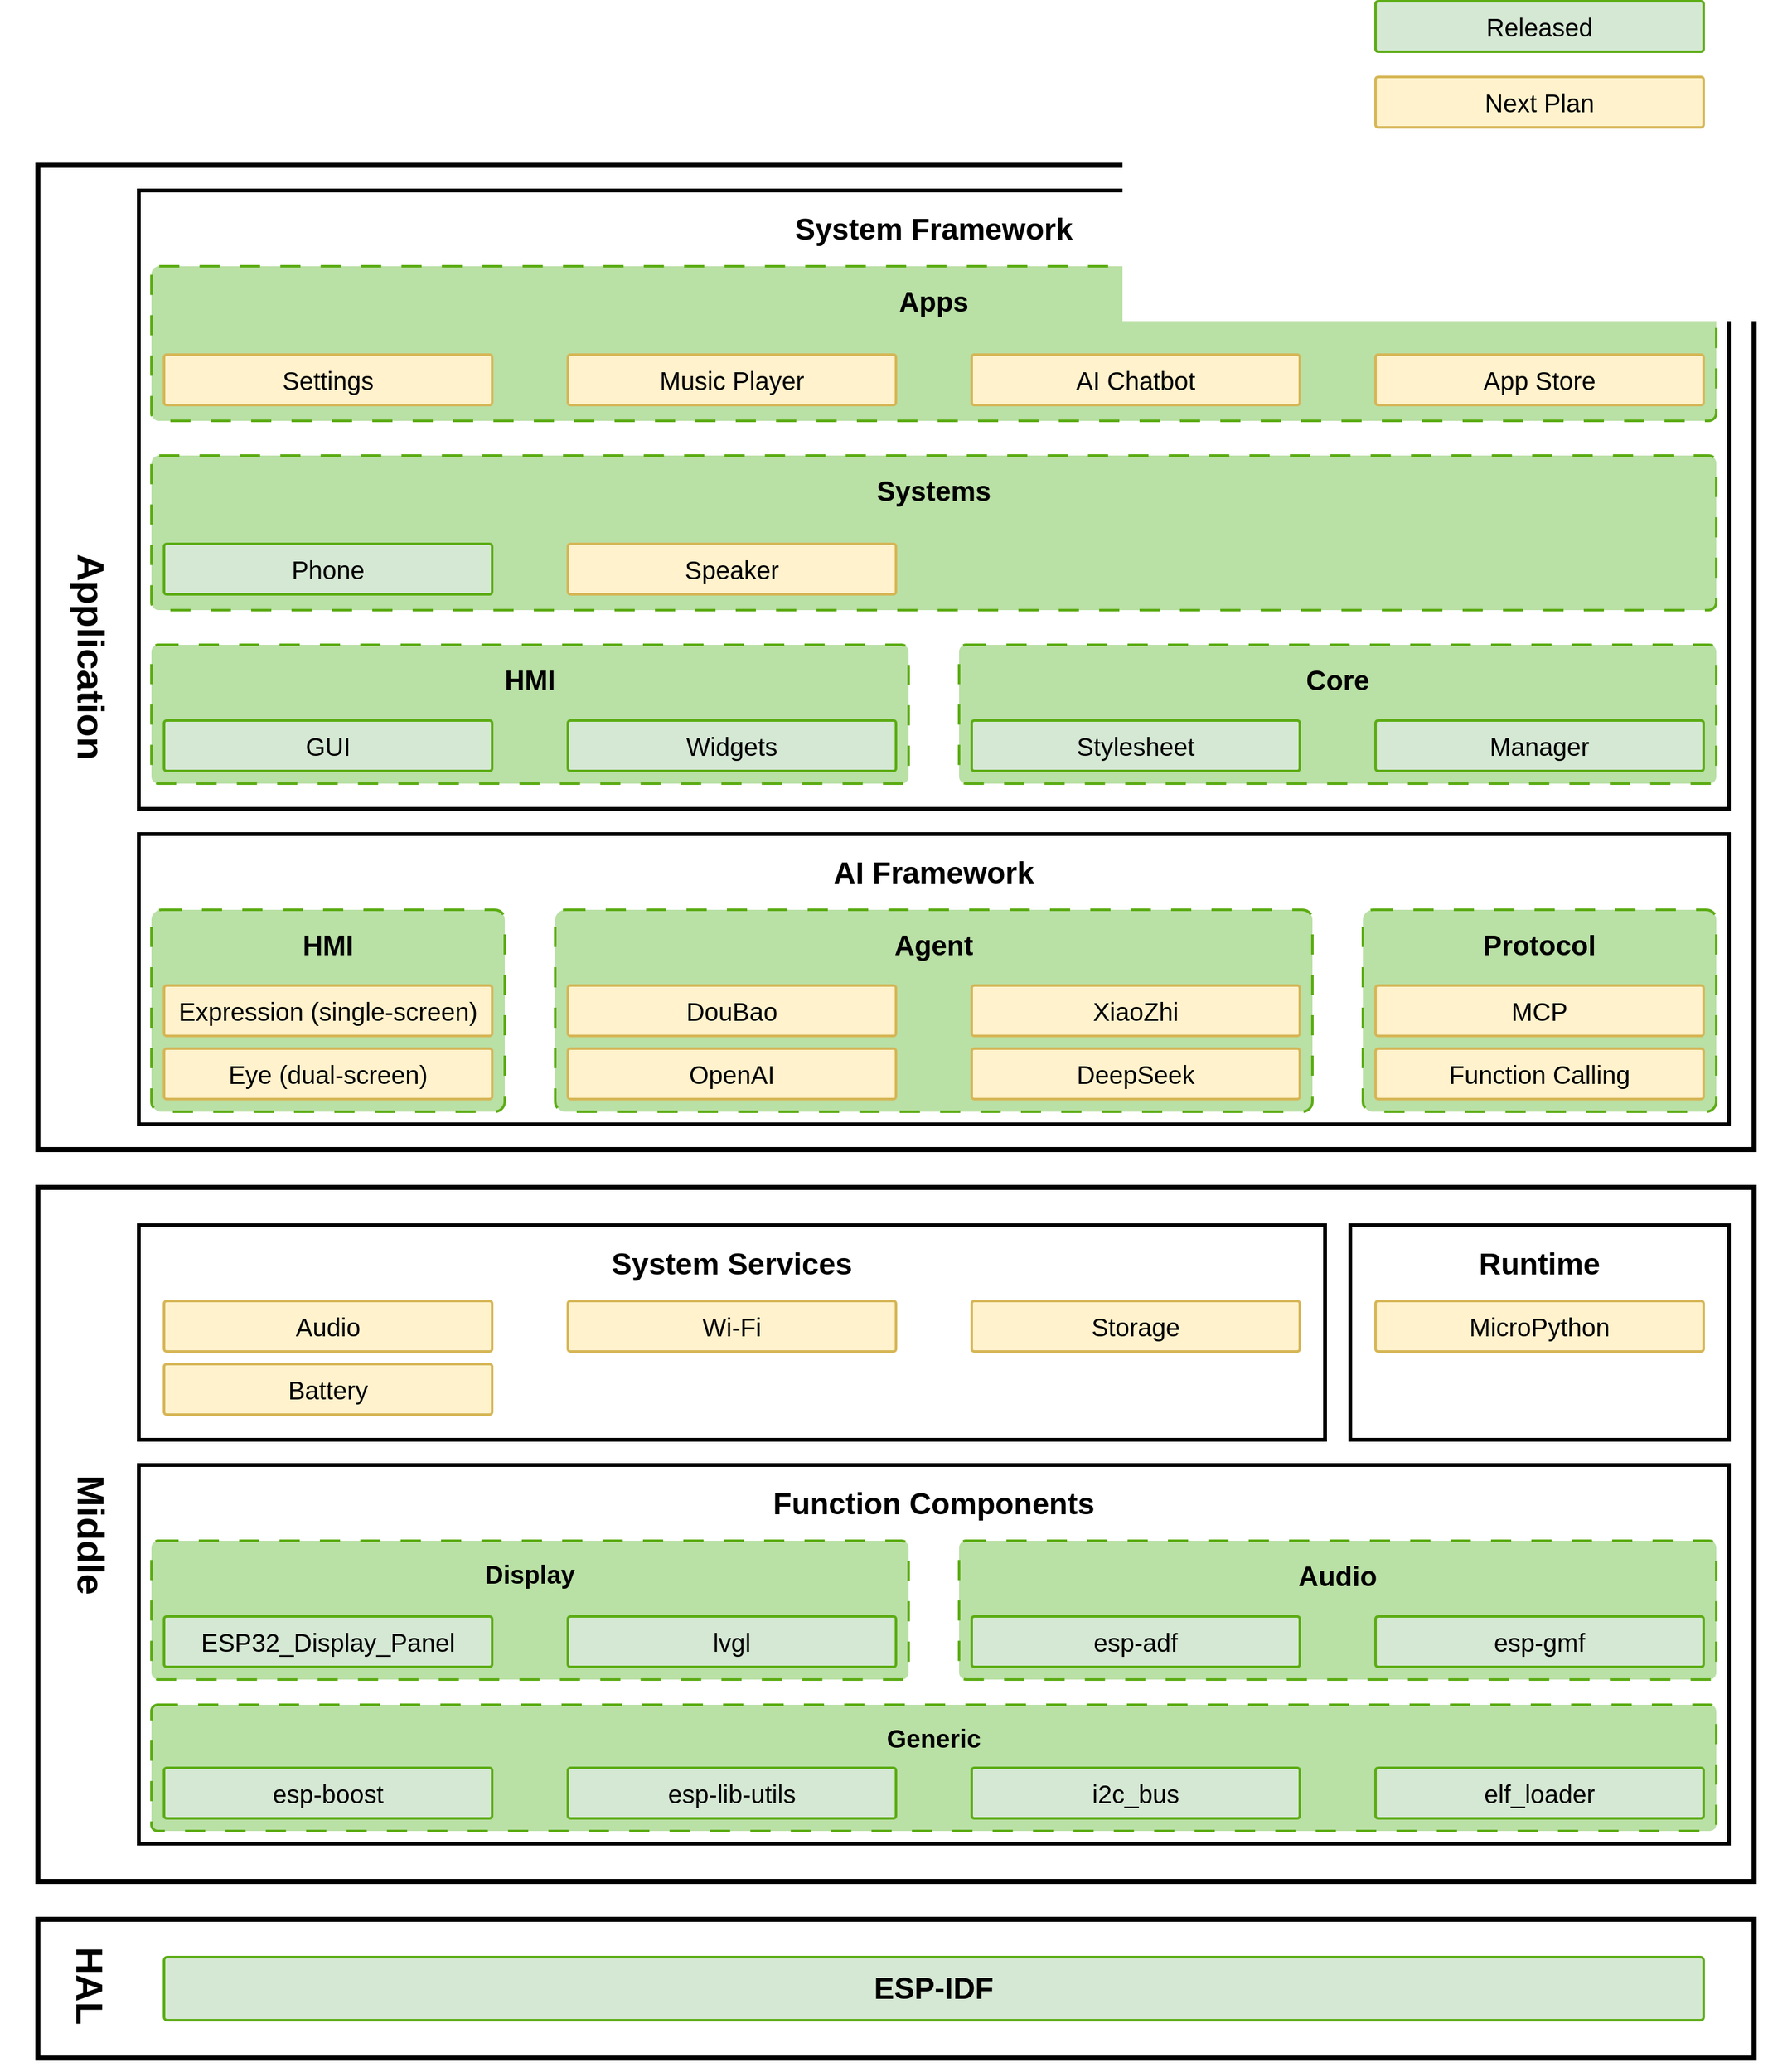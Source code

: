 <mxfile version="23.1.5" type="device">
  <diagram id="80t9Ax6jirF8QMyXpd1n" name="Page-1">
    <mxGraphModel dx="4891" dy="2951" grid="1" gridSize="10" guides="1" tooltips="1" connect="1" arrows="1" fold="1" page="1" pageScale="1" pageWidth="850" pageHeight="1100" background="#ffffff" math="0" shadow="0">
      <root>
        <mxCell id="0" />
        <mxCell id="1" parent="0" />
        <mxCell id="_iRPsOzuPPhbrUhyf3Lp-11" value="" style="rounded=0;whiteSpace=wrap;html=1;labelBackgroundColor=none;fillColor=#FFFFFF;strokeColor=none;fontSize=14;verticalAlign=top;strokeWidth=4;fontColor=#000000;" parent="1" vertex="1">
          <mxGeometry x="-890" y="-310" width="1400" height="1520" as="geometry" />
        </mxCell>
        <mxCell id="nlhZzg6PouGO4Sy4rYgc-251" value="" style="rounded=0;whiteSpace=wrap;html=1;labelBackgroundColor=none;fillColor=none;strokeColor=#000000;fontSize=14;verticalAlign=top;strokeWidth=4;fontColor=#000000;" parent="1" vertex="1">
          <mxGeometry x="-860" y="-300" width="1360" height="780" as="geometry" />
        </mxCell>
        <mxCell id="nlhZzg6PouGO4Sy4rYgc-273" value="&lt;font style=&quot;font-size: 24px;&quot;&gt;&lt;b style=&quot;line-height: 200%;&quot;&gt;System Framework&lt;/b&gt;&lt;/font&gt;" style="rounded=1;whiteSpace=wrap;html=1;verticalAlign=top;fillColor=none;strokeColor=#000000;fontColor=#000000;fontSize=14;gradientColor=none;arcSize=0;strokeWidth=3;movable=1;resizable=1;rotatable=1;deletable=1;editable=1;connectable=1;" parent="1" vertex="1">
          <mxGeometry x="-780" y="-280" width="1260" height="490" as="geometry" />
        </mxCell>
        <mxCell id="710Pk3v53D4QEI-GGBDA-26" value="&lt;font style=&quot;font-size: 24px;&quot;&gt;&lt;b style=&quot;line-height: 200%;&quot;&gt;AI Framework&lt;/b&gt;&lt;/font&gt;" style="rounded=1;whiteSpace=wrap;html=1;verticalAlign=top;fillColor=none;strokeColor=#000000;fontColor=#000000;fontSize=14;gradientColor=none;arcSize=0;strokeWidth=3;movable=1;resizable=1;rotatable=1;deletable=1;editable=1;connectable=1;" parent="1" vertex="1">
          <mxGeometry x="-780" y="230" width="1260" height="230" as="geometry" />
        </mxCell>
        <mxCell id="710Pk3v53D4QEI-GGBDA-27" value="&lt;b style=&quot;&quot;&gt;&lt;font style=&quot;font-size: 22px; line-height: 200%;&quot;&gt;HMI&lt;/font&gt;&lt;/b&gt;" style="rounded=1;whiteSpace=wrap;html=1;verticalAlign=top;fillColor=#B9E0A5;strokeColor=#5CAC14;fontColor=#000000;fontSize=14;gradientColor=none;arcSize=5;strokeWidth=2;movable=1;resizable=1;rotatable=1;deletable=1;editable=1;connectable=1;dashed=1;dashPattern=8 8;" parent="1" vertex="1">
          <mxGeometry x="-770" y="290" width="280" height="160" as="geometry" />
        </mxCell>
        <mxCell id="710Pk3v53D4QEI-GGBDA-5" value="&lt;span style=&quot;font-size: 20px;&quot;&gt;Eye (dual-screen)&lt;/span&gt;" style="rounded=1;whiteSpace=wrap;html=1;verticalAlign=middle;fillColor=#fff2cc;strokeColor=#d6b656;fontSize=14;arcSize=5;strokeWidth=2;movable=1;resizable=1;rotatable=1;deletable=1;editable=1;connectable=1;" parent="1" vertex="1">
          <mxGeometry x="-760" y="400" width="260" height="40" as="geometry" />
        </mxCell>
        <mxCell id="710Pk3v53D4QEI-GGBDA-28" value="&lt;span style=&quot;border-color: var(--border-color);&quot;&gt;&lt;font style=&quot;font-size: 20px;&quot;&gt;Expression (single-screen)&lt;/font&gt;&lt;/span&gt;" style="rounded=1;whiteSpace=wrap;html=1;verticalAlign=middle;fillColor=#fff2cc;strokeColor=#d6b656;fontSize=14;arcSize=5;strokeWidth=2;movable=1;resizable=1;rotatable=1;deletable=1;editable=1;connectable=1;" parent="1" vertex="1">
          <mxGeometry x="-760" y="350" width="260" height="40" as="geometry" />
        </mxCell>
        <mxCell id="710Pk3v53D4QEI-GGBDA-31" value="&lt;b style=&quot;&quot;&gt;&lt;font style=&quot;font-size: 22px; line-height: 200%;&quot;&gt;Agent&lt;/font&gt;&lt;/b&gt;" style="rounded=1;whiteSpace=wrap;html=1;verticalAlign=top;fillColor=#B9E0A5;strokeColor=#5CAC14;fontColor=#000000;fontSize=14;gradientColor=none;arcSize=5;strokeWidth=2;movable=1;resizable=1;rotatable=1;deletable=1;editable=1;connectable=1;dashed=1;dashPattern=8 8;" parent="1" vertex="1">
          <mxGeometry x="-450" y="290" width="600" height="160" as="geometry" />
        </mxCell>
        <mxCell id="710Pk3v53D4QEI-GGBDA-6" value="&lt;span style=&quot;border-color: var(--border-color);&quot;&gt;&lt;font style=&quot;font-size: 20px;&quot;&gt;XiaoZhi&lt;/font&gt;&lt;/span&gt;" style="rounded=1;whiteSpace=wrap;html=1;verticalAlign=middle;fillColor=#fff2cc;strokeColor=#d6b656;fontSize=14;arcSize=5;strokeWidth=2;movable=1;resizable=1;rotatable=1;deletable=1;editable=1;connectable=1;" parent="1" vertex="1">
          <mxGeometry x="-120" y="350" width="260" height="40" as="geometry" />
        </mxCell>
        <mxCell id="710Pk3v53D4QEI-GGBDA-32" value="&lt;span style=&quot;border-color: var(--border-color);&quot;&gt;&lt;font style=&quot;font-size: 20px;&quot;&gt;OpenAI&lt;/font&gt;&lt;/span&gt;" style="rounded=1;whiteSpace=wrap;html=1;verticalAlign=middle;fillColor=#fff2cc;strokeColor=#d6b656;fontSize=14;arcSize=5;strokeWidth=2;movable=1;resizable=1;rotatable=1;deletable=1;editable=1;connectable=1;" parent="1" vertex="1">
          <mxGeometry x="-440" y="400" width="260" height="40" as="geometry" />
        </mxCell>
        <mxCell id="710Pk3v53D4QEI-GGBDA-33" value="&lt;span style=&quot;border-color: var(--border-color);&quot;&gt;&lt;font style=&quot;font-size: 20px;&quot;&gt;DouBao&lt;/font&gt;&lt;/span&gt;" style="rounded=1;whiteSpace=wrap;html=1;verticalAlign=middle;fillColor=#fff2cc;strokeColor=#d6b656;fontSize=14;arcSize=5;strokeWidth=2;movable=1;resizable=1;rotatable=1;deletable=1;editable=1;connectable=1;" parent="1" vertex="1">
          <mxGeometry x="-440" y="350" width="260" height="40" as="geometry" />
        </mxCell>
        <mxCell id="710Pk3v53D4QEI-GGBDA-34" value="&lt;span style=&quot;border-color: var(--border-color);&quot;&gt;&lt;font style=&quot;font-size: 20px;&quot;&gt;DeepSeek&lt;/font&gt;&lt;/span&gt;" style="rounded=1;whiteSpace=wrap;html=1;verticalAlign=middle;fillColor=#fff2cc;strokeColor=#d6b656;fontSize=14;arcSize=5;strokeWidth=2;movable=1;resizable=1;rotatable=1;deletable=1;editable=1;connectable=1;" parent="1" vertex="1">
          <mxGeometry x="-120" y="400" width="260" height="40" as="geometry" />
        </mxCell>
        <mxCell id="710Pk3v53D4QEI-GGBDA-41" value="&lt;b style=&quot;&quot;&gt;&lt;font style=&quot;font-size: 22px; line-height: 200%;&quot;&gt;Protocol&lt;/font&gt;&lt;/b&gt;" style="rounded=1;whiteSpace=wrap;html=1;verticalAlign=top;fillColor=#B9E0A5;strokeColor=#5CAC14;fontColor=#000000;fontSize=14;gradientColor=none;arcSize=5;strokeWidth=2;movable=1;resizable=1;rotatable=1;deletable=1;editable=1;connectable=1;dashed=1;dashPattern=8 8;" parent="1" vertex="1">
          <mxGeometry x="190" y="290" width="280" height="160" as="geometry" />
        </mxCell>
        <mxCell id="710Pk3v53D4QEI-GGBDA-36" value="&lt;span style=&quot;font-size: 20px;&quot;&gt;MCP&lt;/span&gt;" style="rounded=1;whiteSpace=wrap;html=1;verticalAlign=middle;fillColor=#fff2cc;strokeColor=#d6b656;fontSize=14;arcSize=5;strokeWidth=2;movable=1;resizable=1;rotatable=1;deletable=1;editable=1;connectable=1;" parent="1" vertex="1">
          <mxGeometry x="200" y="350" width="260" height="40" as="geometry" />
        </mxCell>
        <mxCell id="8DI0xaA_69hcsIyqS8gW-1" value="&lt;span style=&quot;font-size: 20px;&quot;&gt;Function Calling&lt;/span&gt;" style="rounded=1;whiteSpace=wrap;html=1;verticalAlign=middle;fillColor=#fff2cc;strokeColor=#d6b656;fontSize=14;arcSize=5;strokeWidth=2;movable=1;resizable=1;rotatable=1;deletable=1;editable=1;connectable=1;" parent="1" vertex="1">
          <mxGeometry x="200" y="400" width="260" height="40" as="geometry" />
        </mxCell>
        <mxCell id="8DI0xaA_69hcsIyqS8gW-6" value="&lt;b style=&quot;&quot;&gt;&lt;font style=&quot;font-size: 22px; line-height: 200%;&quot;&gt;Systems&lt;/font&gt;&lt;/b&gt;" style="rounded=1;whiteSpace=wrap;html=1;verticalAlign=top;fillColor=#B9E0A5;strokeColor=#5CAC14;fontColor=#000000;fontSize=14;gradientColor=none;arcSize=5;strokeWidth=2;movable=1;resizable=1;rotatable=1;deletable=1;editable=1;connectable=1;dashed=1;dashPattern=8 8;" parent="1" vertex="1">
          <mxGeometry x="-770" y="-70" width="1240" height="122.5" as="geometry" />
        </mxCell>
        <mxCell id="8DI0xaA_69hcsIyqS8gW-7" value="&lt;font&gt;&lt;span style=&quot;font-size: 20px;&quot;&gt;Phone&lt;/span&gt;&lt;/font&gt;" style="rounded=1;whiteSpace=wrap;html=1;verticalAlign=middle;fillColor=#D5E8D4;strokeColor=#5CAC14;fontColor=#000000;fontSize=14;gradientColor=none;arcSize=5;strokeWidth=2;movable=1;resizable=1;rotatable=1;deletable=1;editable=1;connectable=1;flipH=0;" parent="1" vertex="1">
          <mxGeometry x="-760" width="260" height="40" as="geometry" />
        </mxCell>
        <mxCell id="8DI0xaA_69hcsIyqS8gW-9" value="&lt;span style=&quot;border-color: var(--border-color);&quot;&gt;&lt;font style=&quot;font-size: 20px;&quot;&gt;Speaker&lt;/font&gt;&lt;/span&gt;" style="rounded=1;whiteSpace=wrap;html=1;verticalAlign=middle;fillColor=#fff2cc;strokeColor=#d6b656;fontSize=14;arcSize=5;strokeWidth=2;movable=1;resizable=1;rotatable=1;deletable=1;editable=1;connectable=1;" parent="1" vertex="1">
          <mxGeometry x="-440" width="260" height="40" as="geometry" />
        </mxCell>
        <mxCell id="8DI0xaA_69hcsIyqS8gW-18" value="&lt;b style=&quot;&quot;&gt;&lt;font style=&quot;font-size: 22px; line-height: 200%;&quot;&gt;HMI&lt;/font&gt;&lt;/b&gt;" style="rounded=1;whiteSpace=wrap;html=1;verticalAlign=top;fillColor=#B9E0A5;strokeColor=#5CAC14;fontColor=#000000;fontSize=14;gradientColor=none;arcSize=5;strokeWidth=2;movable=1;resizable=1;rotatable=1;deletable=1;editable=1;connectable=1;dashed=1;dashPattern=8 8;" parent="1" vertex="1">
          <mxGeometry x="-770" y="80" width="600" height="110" as="geometry" />
        </mxCell>
        <mxCell id="nlhZzg6PouGO4Sy4rYgc-274" value="&lt;span style=&quot;border-color: var(--border-color);&quot;&gt;&lt;font style=&quot;font-size: 20px;&quot;&gt;GUI&lt;/font&gt;&lt;/span&gt;" style="rounded=1;whiteSpace=wrap;html=1;verticalAlign=middle;fillColor=#D5E8D4;strokeColor=#5CAC14;fontColor=#000000;fontSize=14;gradientColor=none;arcSize=5;strokeWidth=2;movable=1;resizable=1;rotatable=1;deletable=1;editable=1;connectable=1;flipH=0;" parent="1" vertex="1">
          <mxGeometry x="-760" y="140" width="260" height="40" as="geometry" />
        </mxCell>
        <mxCell id="8DI0xaA_69hcsIyqS8gW-19" value="&lt;b style=&quot;&quot;&gt;&lt;font style=&quot;font-size: 22px; line-height: 200%;&quot;&gt;Core&lt;/font&gt;&lt;/b&gt;" style="rounded=1;whiteSpace=wrap;html=1;verticalAlign=top;fillColor=#B9E0A5;strokeColor=#5CAC14;fontColor=#000000;fontSize=14;gradientColor=none;arcSize=5;strokeWidth=2;movable=1;resizable=1;rotatable=1;deletable=1;editable=1;connectable=1;dashed=1;dashPattern=8 8;" parent="1" vertex="1">
          <mxGeometry x="-130" y="80" width="600" height="110" as="geometry" />
        </mxCell>
        <mxCell id="8DI0xaA_69hcsIyqS8gW-21" value="&lt;b style=&quot;&quot;&gt;&lt;font style=&quot;font-size: 22px; line-height: 200%;&quot;&gt;Apps&lt;/font&gt;&lt;/b&gt;" style="rounded=1;whiteSpace=wrap;html=1;verticalAlign=top;fillColor=#B9E0A5;strokeColor=#5CAC14;fontColor=#000000;fontSize=14;gradientColor=none;arcSize=5;strokeWidth=2;movable=1;resizable=1;rotatable=1;deletable=1;editable=1;connectable=1;dashed=1;dashPattern=8 8;" parent="1" vertex="1">
          <mxGeometry x="-770" y="-220" width="1240" height="122.5" as="geometry" />
        </mxCell>
        <mxCell id="8DI0xaA_69hcsIyqS8gW-11" value="&lt;font&gt;&lt;span style=&quot;font-size: 20px;&quot;&gt;Settings&lt;/span&gt;&lt;/font&gt;" style="rounded=1;whiteSpace=wrap;html=1;verticalAlign=middle;fillColor=#fff2cc;strokeColor=#d6b656;fontSize=14;arcSize=5;strokeWidth=2;movable=1;resizable=1;rotatable=1;deletable=1;editable=1;connectable=1;flipH=0;" parent="1" vertex="1">
          <mxGeometry x="-760" y="-150" width="260" height="40" as="geometry" />
        </mxCell>
        <mxCell id="8DI0xaA_69hcsIyqS8gW-12" value="&lt;font&gt;&lt;span style=&quot;font-size: 20px;&quot;&gt;Music Player&lt;/span&gt;&lt;/font&gt;" style="rounded=1;whiteSpace=wrap;html=1;verticalAlign=middle;fillColor=#fff2cc;strokeColor=#d6b656;fontSize=14;arcSize=5;strokeWidth=2;movable=1;resizable=1;rotatable=1;deletable=1;editable=1;connectable=1;flipH=0;" parent="1" vertex="1">
          <mxGeometry x="-440" y="-150" width="260" height="40" as="geometry" />
        </mxCell>
        <mxCell id="8DI0xaA_69hcsIyqS8gW-13" value="&lt;font&gt;&lt;span style=&quot;font-size: 20px;&quot;&gt;AI Chatbot&lt;/span&gt;&lt;/font&gt;" style="rounded=1;whiteSpace=wrap;html=1;verticalAlign=middle;fillColor=#fff2cc;strokeColor=#d6b656;fontSize=14;arcSize=5;strokeWidth=2;movable=1;resizable=1;rotatable=1;deletable=1;editable=1;connectable=1;flipH=0;" parent="1" vertex="1">
          <mxGeometry x="-120" y="-150" width="260" height="40" as="geometry" />
        </mxCell>
        <mxCell id="8DI0xaA_69hcsIyqS8gW-23" value="&lt;span style=&quot;border-color: var(--border-color);&quot;&gt;&lt;font style=&quot;font-size: 20px;&quot;&gt;App Store&lt;/font&gt;&lt;/span&gt;" style="rounded=1;whiteSpace=wrap;html=1;verticalAlign=middle;fillColor=#fff2cc;strokeColor=#d6b656;fontSize=14;arcSize=5;strokeWidth=2;movable=1;resizable=1;rotatable=1;deletable=1;editable=1;connectable=1;" parent="1" vertex="1">
          <mxGeometry x="200" y="-150" width="260" height="40" as="geometry" />
        </mxCell>
        <mxCell id="nlhZzg6PouGO4Sy4rYgc-280" value="&lt;font&gt;&lt;span style=&quot;font-size: 20px;&quot;&gt;Stylesheet&lt;/span&gt;&lt;/font&gt;" style="rounded=1;whiteSpace=wrap;html=1;verticalAlign=middle;fillColor=#D5E8D4;strokeColor=#5CAC14;fontColor=#000000;fontSize=14;gradientColor=none;arcSize=5;strokeWidth=2;movable=1;resizable=1;rotatable=1;deletable=1;editable=1;connectable=1;flipH=0;" parent="1" vertex="1">
          <mxGeometry x="-120" y="140" width="260" height="40" as="geometry" />
        </mxCell>
        <mxCell id="8DI0xaA_69hcsIyqS8gW-4" value="&lt;font&gt;&lt;span style=&quot;font-size: 20px;&quot;&gt;Manager&lt;/span&gt;&lt;/font&gt;" style="rounded=1;whiteSpace=wrap;html=1;verticalAlign=middle;fillColor=#D5E8D4;strokeColor=#5CAC14;fontColor=#000000;fontSize=14;gradientColor=none;arcSize=5;strokeWidth=2;movable=1;resizable=1;rotatable=1;deletable=1;editable=1;connectable=1;flipH=0;" parent="1" vertex="1">
          <mxGeometry x="200" y="140" width="260" height="40" as="geometry" />
        </mxCell>
        <mxCell id="8DI0xaA_69hcsIyqS8gW-24" value="&lt;span style=&quot;border-color: var(--border-color);&quot;&gt;&lt;font style=&quot;font-size: 20px;&quot;&gt;Widgets&lt;/font&gt;&lt;/span&gt;" style="rounded=1;whiteSpace=wrap;html=1;verticalAlign=middle;fillColor=#D5E8D4;strokeColor=#5CAC14;fontColor=#000000;fontSize=14;gradientColor=none;arcSize=5;strokeWidth=2;movable=1;resizable=1;rotatable=1;deletable=1;editable=1;connectable=1;flipH=0;" parent="1" vertex="1">
          <mxGeometry x="-440" y="140" width="260" height="40" as="geometry" />
        </mxCell>
        <mxCell id="ny3xyXWDapjyTS64ruTN-247" value="" style="rounded=0;whiteSpace=wrap;html=1;labelBackgroundColor=none;fillColor=none;strokeColor=#000000;fontSize=14;verticalAlign=top;fontColor=#000000;strokeWidth=4;" parent="1" vertex="1">
          <mxGeometry x="-860" y="510" width="1360" height="550" as="geometry" />
        </mxCell>
        <mxCell id="nlhZzg6PouGO4Sy4rYgc-244" value="&lt;b style=&quot;&quot;&gt;&lt;font style=&quot;font-size: 24px; line-height: 200%;&quot;&gt;Function Components&lt;/font&gt;&lt;/b&gt;" style="rounded=1;whiteSpace=wrap;html=1;verticalAlign=top;fillColor=none;strokeColor=#000000;fontColor=#000000;fontSize=14;gradientColor=none;arcSize=0;strokeWidth=3;movable=1;resizable=1;rotatable=1;deletable=1;editable=1;connectable=1;" parent="1" vertex="1">
          <mxGeometry x="-780" y="730" width="1260" height="300" as="geometry" />
        </mxCell>
        <mxCell id="710Pk3v53D4QEI-GGBDA-23" value="&lt;b style=&quot;&quot;&gt;&lt;font style=&quot;font-size: 20px; line-height: 200%;&quot;&gt;Generic&lt;/font&gt;&lt;/b&gt;" style="rounded=1;whiteSpace=wrap;html=1;verticalAlign=top;fillColor=#B9E0A5;strokeColor=#5CAC14;fontColor=#000000;fontSize=14;gradientColor=none;arcSize=5;strokeWidth=2;movable=1;resizable=1;rotatable=1;deletable=1;editable=1;connectable=1;dashed=1;dashPattern=8 8;" parent="1" vertex="1">
          <mxGeometry x="-770" y="920" width="1240" height="100" as="geometry" />
        </mxCell>
        <mxCell id="710Pk3v53D4QEI-GGBDA-13" value="&lt;b style=&quot;&quot;&gt;&lt;font style=&quot;font-size: 20px; line-height: 200%;&quot;&gt;Display&lt;/font&gt;&lt;/b&gt;" style="rounded=1;whiteSpace=wrap;html=1;verticalAlign=top;fillColor=#B9E0A5;strokeColor=#5CAC14;fontColor=#000000;fontSize=14;gradientColor=none;arcSize=5;strokeWidth=2;movable=1;resizable=1;rotatable=1;deletable=1;editable=1;connectable=1;dashed=1;dashPattern=8 8;" parent="1" vertex="1">
          <mxGeometry x="-770" y="790" width="600" height="110" as="geometry" />
        </mxCell>
        <mxCell id="nlhZzg6PouGO4Sy4rYgc-245" value="&lt;span style=&quot;border-color: var(--border-color);&quot;&gt;&lt;font style=&quot;font-size: 20px;&quot;&gt;elf_loader&lt;/font&gt;&lt;/span&gt;" style="rounded=1;whiteSpace=wrap;html=1;verticalAlign=middle;fillColor=#D5E8D4;strokeColor=#5CAC14;fontColor=#000000;fontSize=14;gradientColor=none;arcSize=5;strokeWidth=2;movable=1;resizable=1;rotatable=1;deletable=1;editable=1;connectable=1;flipH=1;" parent="1" vertex="1">
          <mxGeometry x="200" y="970" width="260" height="40" as="geometry" />
        </mxCell>
        <mxCell id="nlhZzg6PouGO4Sy4rYgc-246" value="&lt;font&gt;&lt;span style=&quot;font-size: 20px;&quot;&gt;i2c_bus&lt;/span&gt;&lt;/font&gt;" style="rounded=1;whiteSpace=wrap;html=1;verticalAlign=middle;fillColor=#D5E8D4;strokeColor=#5CAC14;fontColor=#000000;fontSize=14;gradientColor=none;arcSize=5;strokeWidth=2;movable=1;resizable=1;rotatable=1;deletable=1;editable=1;connectable=1;flipH=1;" parent="1" vertex="1">
          <mxGeometry x="-120" y="970" width="260" height="40" as="geometry" />
        </mxCell>
        <mxCell id="nlhZzg6PouGO4Sy4rYgc-264" value="&lt;font style=&quot;font-size: 24px;&quot;&gt;&lt;b style=&quot;line-height: 200%;&quot;&gt;System Services&lt;/b&gt;&lt;/font&gt;" style="rounded=1;whiteSpace=wrap;html=1;verticalAlign=top;fillColor=none;strokeColor=#000000;fontColor=#000000;fontSize=14;gradientColor=none;arcSize=0;strokeWidth=3;movable=1;resizable=1;rotatable=1;deletable=1;editable=1;connectable=1;" parent="1" vertex="1">
          <mxGeometry x="-780" y="540" width="940" height="170" as="geometry" />
        </mxCell>
        <mxCell id="nlhZzg6PouGO4Sy4rYgc-267" value="&lt;span style=&quot;border-color: var(--border-color);&quot;&gt;&lt;font style=&quot;font-size: 20px;&quot;&gt;Audio&lt;/font&gt;&lt;/span&gt;" style="rounded=1;whiteSpace=wrap;html=1;verticalAlign=middle;fillColor=#fff2cc;strokeColor=#d6b656;fontSize=14;arcSize=5;strokeWidth=2;movable=1;resizable=1;rotatable=1;deletable=1;editable=1;connectable=1;" parent="1" vertex="1">
          <mxGeometry x="-760" y="600" width="260" height="40" as="geometry" />
        </mxCell>
        <mxCell id="nlhZzg6PouGO4Sy4rYgc-282" value="&lt;font&gt;&lt;span style=&quot;font-size: 20px;&quot;&gt;Storage&lt;/span&gt;&lt;/font&gt;" style="rounded=1;whiteSpace=wrap;html=1;verticalAlign=middle;fillColor=#fff2cc;strokeColor=#d6b656;fontSize=14;arcSize=5;strokeWidth=2;movable=1;resizable=1;rotatable=1;deletable=1;editable=1;connectable=1;" parent="1" vertex="1">
          <mxGeometry x="-120" y="600" width="260" height="40" as="geometry" />
        </mxCell>
        <mxCell id="nlhZzg6PouGO4Sy4rYgc-285" value="&lt;span style=&quot;border-color: var(--border-color);&quot;&gt;&lt;font style=&quot;font-size: 20px;&quot;&gt;Wi-Fi&lt;/font&gt;&lt;/span&gt;" style="rounded=1;whiteSpace=wrap;html=1;verticalAlign=middle;fillColor=#fff2cc;strokeColor=#d6b656;fontSize=14;arcSize=5;strokeWidth=2;movable=1;resizable=1;rotatable=1;deletable=1;editable=1;connectable=1;" parent="1" vertex="1">
          <mxGeometry x="-440" y="600" width="260" height="40" as="geometry" />
        </mxCell>
        <mxCell id="ny3xyXWDapjyTS64ruTN-248" value="&lt;span style=&quot;border-color: var(--border-color);&quot;&gt;&lt;font style=&quot;font-size: 20px;&quot;&gt;esp-boost&lt;/font&gt;&lt;/span&gt;" style="rounded=1;whiteSpace=wrap;html=1;verticalAlign=middle;fillColor=#D5E8D4;strokeColor=#5CAC14;fontColor=#000000;fontSize=14;gradientColor=none;arcSize=5;strokeWidth=2;movable=1;resizable=1;rotatable=1;deletable=1;editable=1;connectable=1;flipH=1;" parent="1" vertex="1">
          <mxGeometry x="-760" y="970" width="260" height="40" as="geometry" />
        </mxCell>
        <mxCell id="nlhZzg6PouGO4Sy4rYgc-240" value="&lt;span style=&quot;border-color: var(--border-color);&quot;&gt;&lt;font style=&quot;font-size: 20px;&quot;&gt;esp-lib-utils&lt;/font&gt;&lt;/span&gt;" style="rounded=1;whiteSpace=wrap;html=1;verticalAlign=middle;fillColor=#D5E8D4;strokeColor=#5CAC14;fontColor=#000000;fontSize=14;gradientColor=none;arcSize=5;strokeWidth=2;movable=1;resizable=1;rotatable=1;deletable=1;editable=1;connectable=1;flipH=1;" parent="1" vertex="1">
          <mxGeometry x="-440" y="970" width="260" height="40" as="geometry" />
        </mxCell>
        <mxCell id="710Pk3v53D4QEI-GGBDA-3" value="&lt;span style=&quot;border-color: var(--border-color);&quot;&gt;&lt;font style=&quot;font-size: 20px;&quot;&gt;ESP32_Display_Panel&lt;/font&gt;&lt;/span&gt;" style="rounded=1;whiteSpace=wrap;html=1;verticalAlign=middle;fillColor=#D5E8D4;strokeColor=#5CAC14;fontColor=#000000;fontSize=14;gradientColor=none;arcSize=5;strokeWidth=2;movable=1;resizable=1;rotatable=1;deletable=1;editable=1;connectable=1;" parent="1" vertex="1">
          <mxGeometry x="-760" y="850" width="260" height="40" as="geometry" />
        </mxCell>
        <mxCell id="nlhZzg6PouGO4Sy4rYgc-231" value="&lt;span style=&quot;border-color: var(--border-color);&quot;&gt;&lt;font style=&quot;font-size: 20px;&quot;&gt;lvgl&lt;/font&gt;&lt;/span&gt;" style="rounded=1;whiteSpace=wrap;html=1;verticalAlign=middle;fillColor=#D5E8D4;strokeColor=#5CAC14;fontColor=#000000;fontSize=14;gradientColor=none;arcSize=5;strokeWidth=2;movable=1;resizable=1;rotatable=1;deletable=1;editable=1;connectable=1;" parent="1" vertex="1">
          <mxGeometry x="-440" y="850" width="260" height="40" as="geometry" />
        </mxCell>
        <mxCell id="710Pk3v53D4QEI-GGBDA-14" value="&lt;b style=&quot;&quot;&gt;&lt;font style=&quot;font-size: 22px; line-height: 200%;&quot;&gt;Audio&lt;/font&gt;&lt;/b&gt;" style="rounded=1;whiteSpace=wrap;html=1;verticalAlign=top;fillColor=#B9E0A5;strokeColor=#5CAC14;fontColor=#000000;fontSize=14;gradientColor=none;arcSize=5;strokeWidth=2;movable=1;resizable=1;rotatable=1;deletable=1;editable=1;connectable=1;dashed=1;dashPattern=8 8;" parent="1" vertex="1">
          <mxGeometry x="-130" y="790" width="600" height="110" as="geometry" />
        </mxCell>
        <mxCell id="710Pk3v53D4QEI-GGBDA-43" value="&lt;span style=&quot;font-size: 20px;&quot;&gt;esp-adf&lt;/span&gt;" style="rounded=1;whiteSpace=wrap;html=1;verticalAlign=middle;fillColor=#D5E8D4;strokeColor=#5CAC14;fontColor=#000000;fontSize=14;gradientColor=none;arcSize=5;strokeWidth=2;movable=1;resizable=1;rotatable=1;deletable=1;editable=1;connectable=1;flipH=1;" parent="1" vertex="1">
          <mxGeometry x="-120" y="850" width="260" height="40" as="geometry" />
        </mxCell>
        <mxCell id="710Pk3v53D4QEI-GGBDA-44" value="&lt;span style=&quot;font-size: 20px;&quot;&gt;esp-gmf&lt;/span&gt;" style="rounded=1;whiteSpace=wrap;html=1;verticalAlign=middle;fillColor=#D5E8D4;strokeColor=#5CAC14;fontColor=#000000;fontSize=14;gradientColor=none;arcSize=5;strokeWidth=2;movable=1;resizable=1;rotatable=1;deletable=1;editable=1;connectable=1;flipH=1;" parent="1" vertex="1">
          <mxGeometry x="200" y="850" width="260" height="40" as="geometry" />
        </mxCell>
        <mxCell id="710Pk3v53D4QEI-GGBDA-49" value="&lt;span style=&quot;border-color: var(--border-color);&quot;&gt;&lt;font style=&quot;font-size: 20px;&quot;&gt;Battery&lt;/font&gt;&lt;/span&gt;" style="rounded=1;whiteSpace=wrap;html=1;verticalAlign=middle;fillColor=#fff2cc;strokeColor=#d6b656;fontSize=14;arcSize=5;strokeWidth=2;movable=1;resizable=1;rotatable=1;deletable=1;editable=1;connectable=1;" parent="1" vertex="1">
          <mxGeometry x="-760" y="650" width="260" height="40" as="geometry" />
        </mxCell>
        <mxCell id="8DI0xaA_69hcsIyqS8gW-15" value="&lt;font style=&quot;font-size: 24px;&quot;&gt;&lt;b style=&quot;line-height: 200%;&quot;&gt;Runtime&lt;/b&gt;&lt;/font&gt;" style="rounded=1;whiteSpace=wrap;html=1;verticalAlign=top;fillColor=none;strokeColor=#000000;fontColor=#000000;fontSize=14;gradientColor=none;arcSize=0;strokeWidth=3;movable=1;resizable=1;rotatable=1;deletable=1;editable=1;connectable=1;" parent="1" vertex="1">
          <mxGeometry x="180" y="540" width="300" height="170" as="geometry" />
        </mxCell>
        <mxCell id="8DI0xaA_69hcsIyqS8gW-16" value="&lt;span style=&quot;border-color: var(--border-color);&quot;&gt;&lt;font style=&quot;font-size: 20px;&quot;&gt;MicroPython&lt;/font&gt;&lt;/span&gt;" style="rounded=1;whiteSpace=wrap;html=1;verticalAlign=middle;fillColor=#fff2cc;strokeColor=#d6b656;fontSize=14;arcSize=5;strokeWidth=2;movable=1;resizable=1;rotatable=1;deletable=1;editable=1;connectable=1;flipH=1;" parent="1" vertex="1">
          <mxGeometry x="200" y="600" width="260" height="40" as="geometry" />
        </mxCell>
        <mxCell id="ny3xyXWDapjyTS64ruTN-246" value="" style="rounded=0;whiteSpace=wrap;html=1;labelBackgroundColor=none;fillColor=none;strokeColor=#000000;fontSize=14;verticalAlign=top;fontColor=#000000;strokeWidth=4;" parent="1" vertex="1">
          <mxGeometry x="-860" y="1090" width="1360" height="110" as="geometry" />
        </mxCell>
        <mxCell id="ny3xyXWDapjyTS64ruTN-250" value="&lt;span style=&quot;border-color: var(--border-color);&quot;&gt;&lt;font style=&quot;font-size: 24px;&quot;&gt;&lt;b&gt;ESP-IDF&lt;/b&gt;&lt;/font&gt;&lt;/span&gt;" style="rounded=1;whiteSpace=wrap;html=1;verticalAlign=middle;fillColor=#D5E8D4;strokeColor=#5CAC14;fontColor=#000000;fontSize=14;gradientColor=none;arcSize=5;strokeWidth=2;movable=1;resizable=1;rotatable=1;deletable=1;editable=1;connectable=1;flipH=1;" parent="1" vertex="1">
          <mxGeometry x="-760" y="1120" width="1220" height="50" as="geometry" />
        </mxCell>
        <mxCell id="_iRPsOzuPPhbrUhyf3Lp-4" value="&lt;b style=&quot;line-height: 52px;&quot;&gt;&lt;font style=&quot;color: rgb(0, 0, 0); font-size: 30px;&quot;&gt;Application&lt;/font&gt;&lt;/b&gt;" style="text;html=1;align=center;verticalAlign=middle;whiteSpace=wrap;rounded=0;flipV=1;labelPosition=center;verticalLabelPosition=middle;textDirection=vertical-lr;fontSize=35;rotation=0;" parent="1" vertex="1">
          <mxGeometry x="-860" y="-40" width="81" height="260" as="geometry" />
        </mxCell>
        <mxCell id="_iRPsOzuPPhbrUhyf3Lp-8" value="&lt;b style=&quot;line-height: 52px;&quot;&gt;&lt;font style=&quot;color: rgb(0, 0, 0); font-size: 30px;&quot;&gt;Middle&lt;/font&gt;&lt;/b&gt;" style="text;html=1;align=center;verticalAlign=middle;whiteSpace=wrap;rounded=0;flipV=1;labelPosition=center;verticalLabelPosition=middle;textDirection=vertical-lr;fontSize=35;rotation=0;" parent="1" vertex="1">
          <mxGeometry x="-860" y="655" width="81" height="260" as="geometry" />
        </mxCell>
        <mxCell id="_iRPsOzuPPhbrUhyf3Lp-9" value="&lt;b style=&quot;line-height: 52px;&quot;&gt;&lt;font style=&quot;color: rgb(0, 0, 0); font-size: 30px;&quot;&gt;HAL&lt;/font&gt;&lt;/b&gt;" style="text;html=1;align=center;verticalAlign=middle;whiteSpace=wrap;rounded=0;flipV=1;labelPosition=center;verticalLabelPosition=middle;textDirection=vertical-lr;fontSize=35;rotation=0;" parent="1" vertex="1">
          <mxGeometry x="-861" y="1085" width="81" height="115" as="geometry" />
        </mxCell>
        <mxCell id="PxCAH_l4qIbOWunpeaAJ-1" value="&lt;font&gt;&lt;span style=&quot;font-size: 20px;&quot;&gt;Released&lt;/span&gt;&lt;/font&gt;" style="rounded=1;whiteSpace=wrap;html=1;verticalAlign=middle;fillColor=#D5E8D4;strokeColor=#5CAC14;fontColor=#000000;fontSize=14;gradientColor=none;arcSize=5;strokeWidth=2;movable=1;resizable=1;rotatable=1;deletable=1;editable=1;connectable=1;flipH=0;" vertex="1" parent="1">
          <mxGeometry x="200" y="-430" width="260" height="40" as="geometry" />
        </mxCell>
        <mxCell id="PxCAH_l4qIbOWunpeaAJ-2" value="&lt;font&gt;&lt;span style=&quot;font-size: 20px;&quot;&gt;Next Plan&lt;/span&gt;&lt;/font&gt;" style="rounded=1;whiteSpace=wrap;html=1;verticalAlign=middle;fillColor=#fff2cc;strokeColor=#d6b656;fontSize=14;arcSize=5;strokeWidth=2;movable=1;resizable=1;rotatable=1;deletable=1;editable=1;connectable=1;flipH=0;" vertex="1" parent="1">
          <mxGeometry x="200" y="-370" width="260" height="40" as="geometry" />
        </mxCell>
      </root>
    </mxGraphModel>
  </diagram>
</mxfile>
